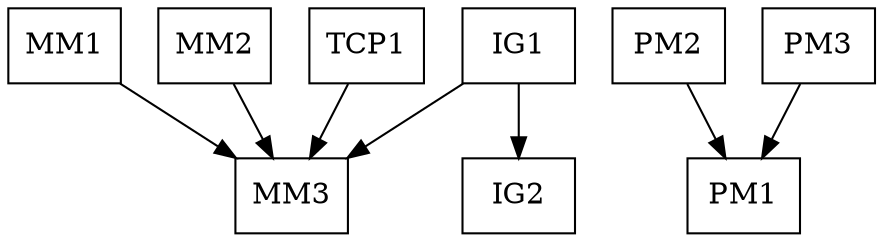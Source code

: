 digraph {
    node [shape = rectangle;];
    MM1 -> MM3;
    MM2 -> MM3;
    IG1 -> MM3;
    IG1 -> IG2;
    PM2 -> PM1;
    PM3 -> PM1;
    TCP1 -> MM3;
}
